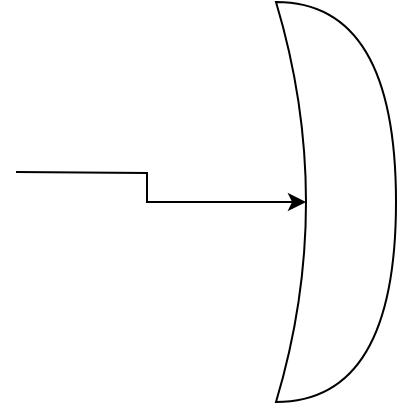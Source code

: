 <mxfile version="13.5.6" type="device"><diagram id="6izgF70fV3MysCSce9hG" name="ページ1"><mxGraphModel dx="840" dy="485" grid="1" gridSize="10" guides="1" tooltips="1" connect="1" arrows="1" fold="1" page="1" pageScale="1" pageWidth="827" pageHeight="1169" math="0" shadow="0"><root><mxCell id="0"/><mxCell id="1" parent="0"/><mxCell id="vReR8LsdwHeAWrwbGmyH-3" value="" style="shape=xor;whiteSpace=wrap;html=1;direction=east;" vertex="1" parent="1"><mxGeometry x="620" y="40" width="60" height="200" as="geometry"/></mxCell><mxCell id="vReR8LsdwHeAWrwbGmyH-10" style="edgeStyle=orthogonalEdgeStyle;rounded=0;orthogonalLoop=1;jettySize=auto;html=1;exitX=0.25;exitY=0.5;exitDx=0;exitDy=0;exitPerimeter=0;entryX=0.25;entryY=0.5;entryDx=0;entryDy=0;entryPerimeter=0;" edge="1" parent="1" target="vReR8LsdwHeAWrwbGmyH-3"><mxGeometry relative="1" as="geometry"><mxPoint x="490" y="125" as="sourcePoint"/></mxGeometry></mxCell></root></mxGraphModel></diagram></mxfile>